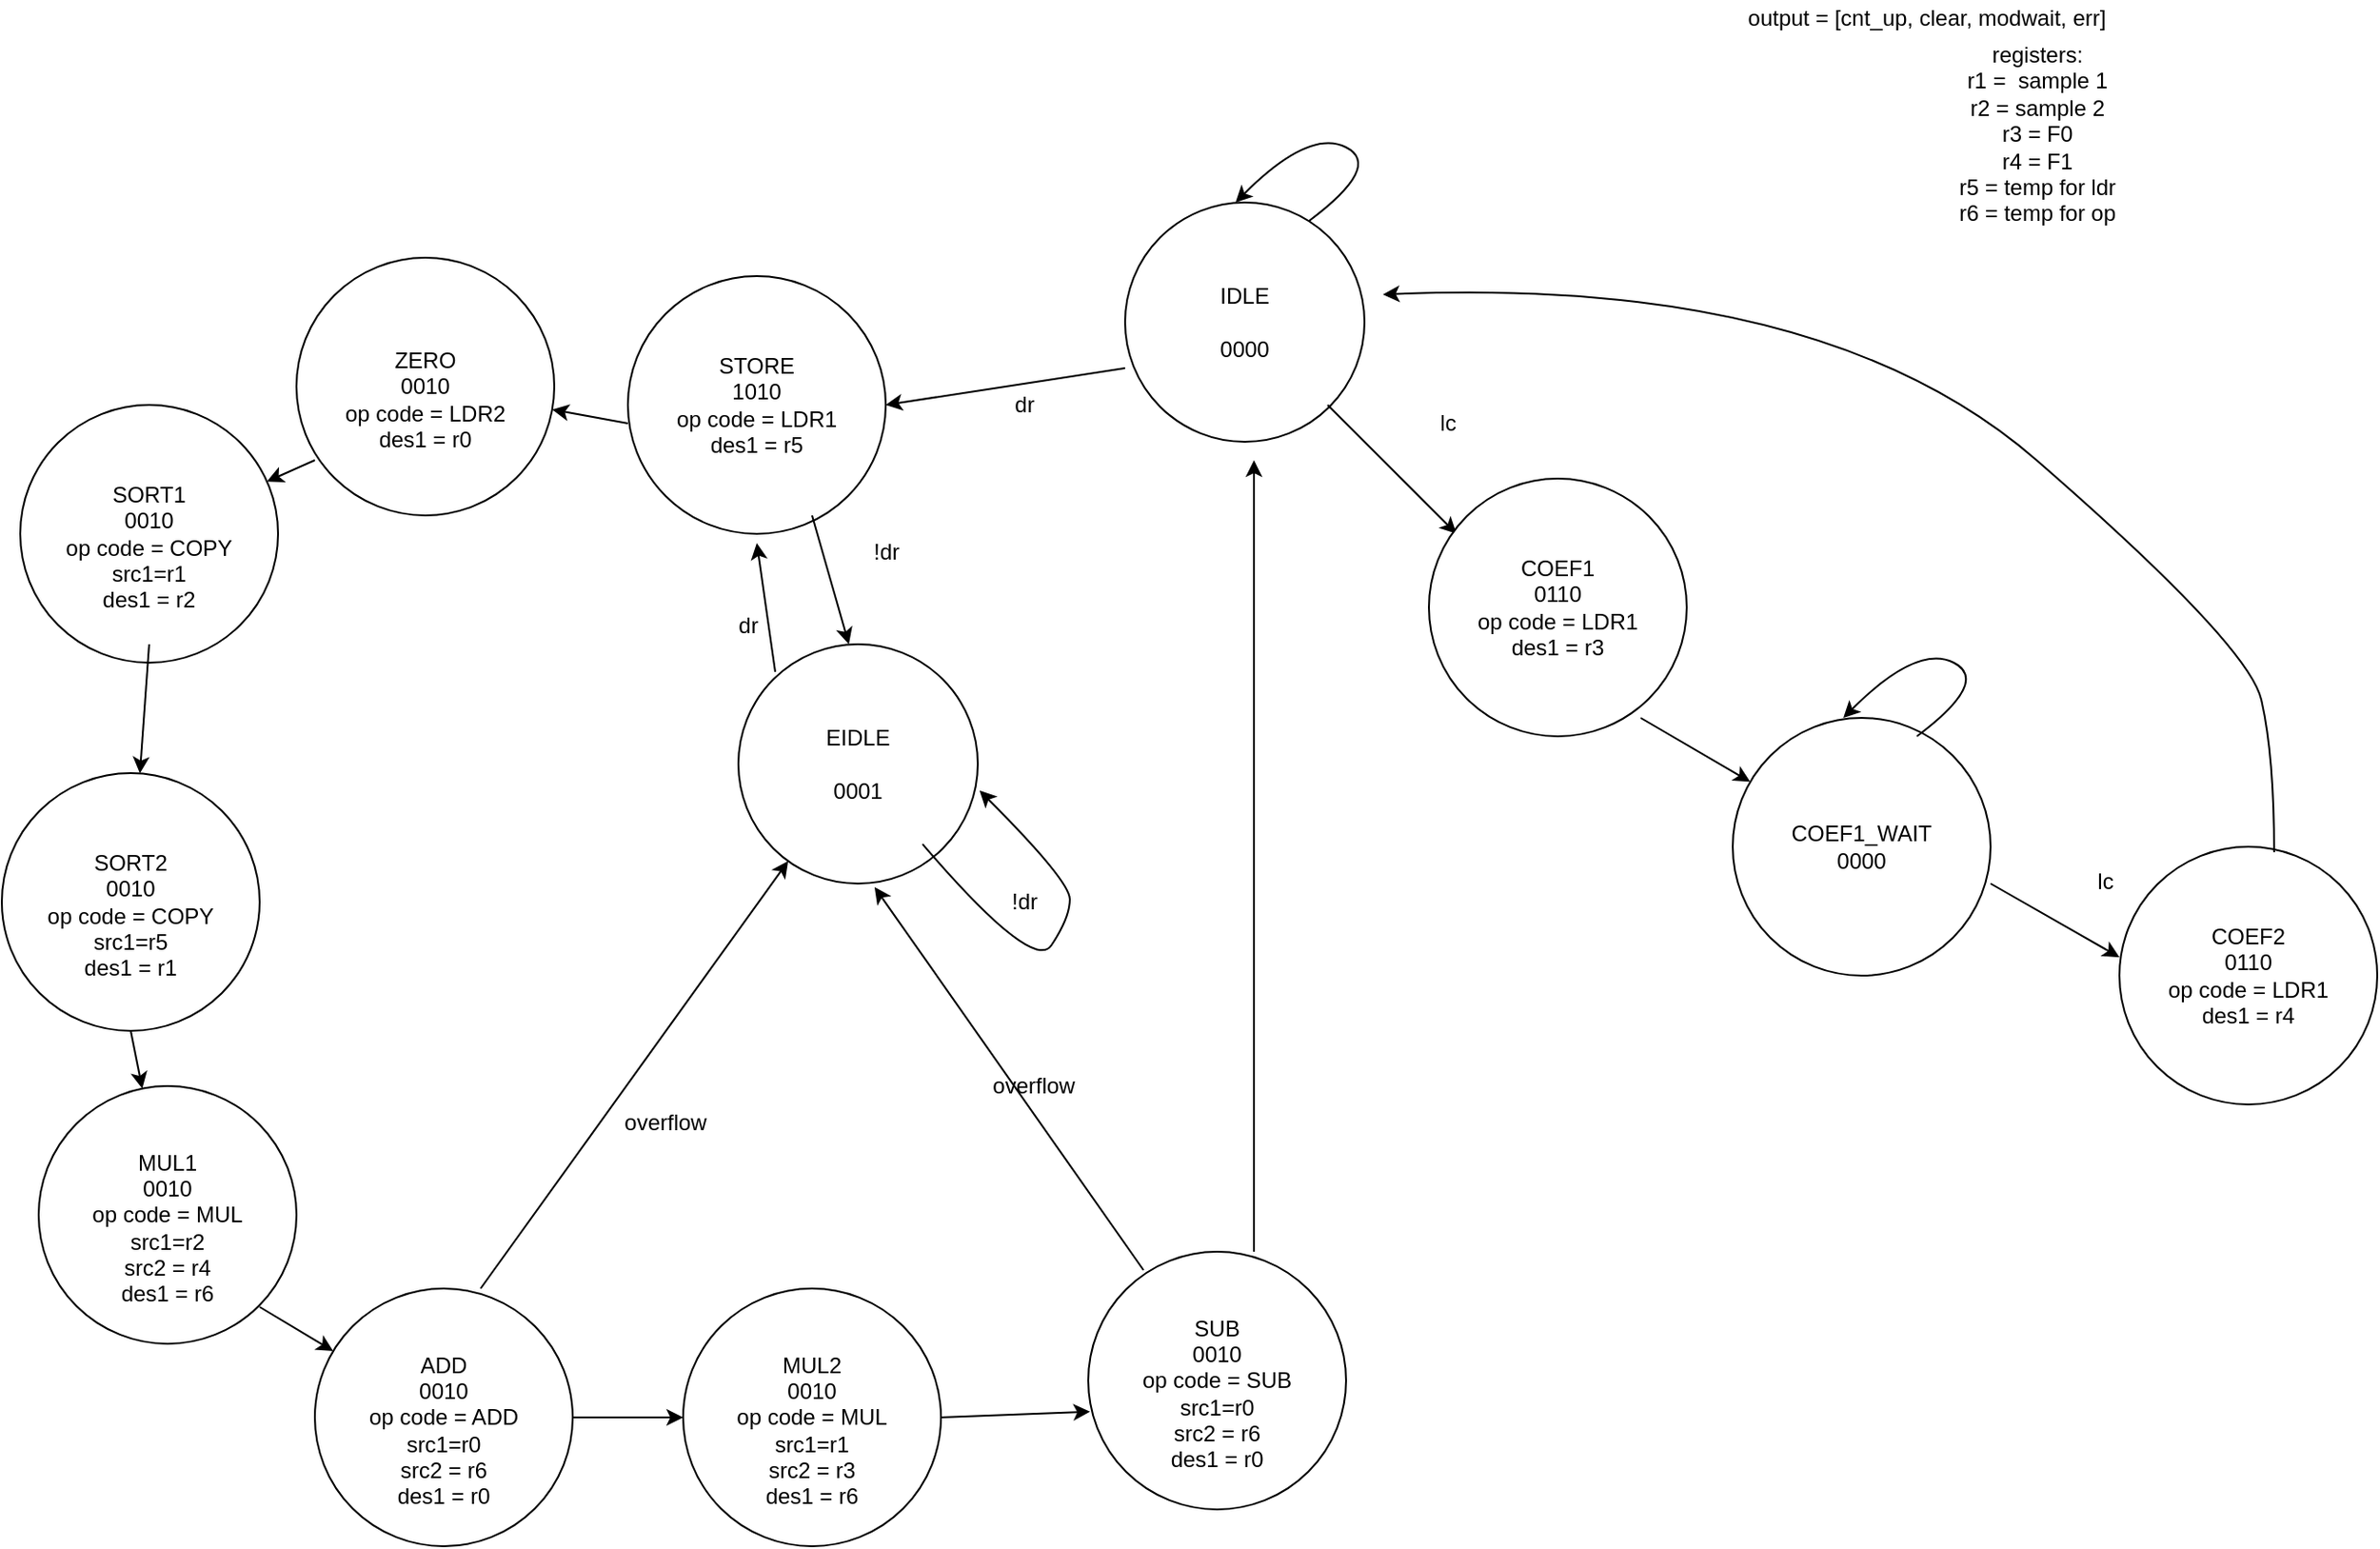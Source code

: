 <mxfile version="12.7.8" type="device"><diagram id="b5iDZmA6dQ3F5C1BYYn2" name="Page-1"><mxGraphModel dx="2512" dy="706" grid="1" gridSize="10" guides="1" tooltips="1" connect="1" arrows="1" fold="1" page="1" pageScale="1" pageWidth="850" pageHeight="1100" math="0" shadow="0"><root><mxCell id="0"/><mxCell id="1" parent="0"/><mxCell id="6gc3XwtXPZrSrcVrH5is-1" value="&lt;div&gt;IDLE&lt;/div&gt;&lt;div&gt;&lt;br&gt;&lt;/div&gt;&lt;div&gt;0000&lt;/div&gt;" style="ellipse;whiteSpace=wrap;html=1;aspect=fixed;" vertex="1" parent="1"><mxGeometry x="240" y="200" width="130" height="130" as="geometry"/></mxCell><mxCell id="6gc3XwtXPZrSrcVrH5is-3" value="&lt;div&gt;registers:&lt;/div&gt;&lt;div&gt;r1 =&amp;nbsp; sample 1&lt;/div&gt;&lt;div&gt;r2 = sample 2&lt;/div&gt;&lt;div&gt;r3 = F0&lt;/div&gt;&lt;div&gt;r4 = F1&lt;/div&gt;&lt;div&gt;r5 = temp for ldr&lt;/div&gt;&lt;div&gt;r6 = temp for op&lt;br&gt;&lt;/div&gt;&lt;div&gt;&lt;br&gt;&lt;/div&gt;" style="text;html=1;align=center;verticalAlign=middle;resizable=0;points=[];autosize=1;" vertex="1" parent="1"><mxGeometry x="685" y="110" width="100" height="120" as="geometry"/></mxCell><mxCell id="6gc3XwtXPZrSrcVrH5is-4" value="" style="endArrow=classic;html=1;" edge="1" parent="1"><mxGeometry width="50" height="50" relative="1" as="geometry"><mxPoint x="350" y="310" as="sourcePoint"/><mxPoint x="420" y="380" as="targetPoint"/></mxGeometry></mxCell><mxCell id="6gc3XwtXPZrSrcVrH5is-5" value="output = [cnt_up, clear, modwait, err]" style="text;html=1;align=center;verticalAlign=middle;resizable=0;points=[];autosize=1;" vertex="1" parent="1"><mxGeometry x="570" y="90" width="210" height="20" as="geometry"/></mxCell><mxCell id="6gc3XwtXPZrSrcVrH5is-7" value="lc" style="text;html=1;align=center;verticalAlign=middle;resizable=0;points=[];autosize=1;" vertex="1" parent="1"><mxGeometry x="405" y="310" width="20" height="20" as="geometry"/></mxCell><mxCell id="6gc3XwtXPZrSrcVrH5is-8" value="&lt;div&gt;COEF1&lt;/div&gt;&lt;div&gt;0110&lt;/div&gt;&lt;div&gt;op code = LDR1&lt;br&gt;&lt;/div&gt;&lt;div&gt;des1 = r3&lt;br&gt;&lt;/div&gt;" style="ellipse;whiteSpace=wrap;html=1;aspect=fixed;" vertex="1" parent="1"><mxGeometry x="405" y="350" width="140" height="140" as="geometry"/></mxCell><mxCell id="6gc3XwtXPZrSrcVrH5is-9" value="&lt;div&gt;COEF1_WAIT&lt;/div&gt;&lt;div&gt;0000&lt;br&gt;&lt;/div&gt;" style="ellipse;whiteSpace=wrap;html=1;aspect=fixed;" vertex="1" parent="1"><mxGeometry x="570" y="480" width="140" height="140" as="geometry"/></mxCell><mxCell id="6gc3XwtXPZrSrcVrH5is-10" value="" style="endArrow=classic;html=1;" edge="1" parent="1" target="6gc3XwtXPZrSrcVrH5is-9"><mxGeometry width="50" height="50" relative="1" as="geometry"><mxPoint x="520" y="480" as="sourcePoint"/><mxPoint x="570" y="430" as="targetPoint"/></mxGeometry></mxCell><mxCell id="6gc3XwtXPZrSrcVrH5is-12" value="" style="curved=1;endArrow=classic;html=1;entryX=0.429;entryY=0;entryDx=0;entryDy=0;entryPerimeter=0;" edge="1" parent="1" target="6gc3XwtXPZrSrcVrH5is-9"><mxGeometry width="50" height="50" relative="1" as="geometry"><mxPoint x="670" y="490" as="sourcePoint"/><mxPoint x="720" y="440" as="targetPoint"/><Array as="points"><mxPoint x="710" y="460"/><mxPoint x="670" y="440"/></Array></mxGeometry></mxCell><mxCell id="6gc3XwtXPZrSrcVrH5is-14" value="" style="endArrow=classic;html=1;" edge="1" parent="1"><mxGeometry width="50" height="50" relative="1" as="geometry"><mxPoint x="710" y="570" as="sourcePoint"/><mxPoint x="780" y="610" as="targetPoint"/></mxGeometry></mxCell><mxCell id="6gc3XwtXPZrSrcVrH5is-16" value="&lt;div&gt;COEF2&lt;/div&gt;&lt;div&gt;0110&lt;/div&gt;&lt;div&gt;op code = LDR1&lt;br&gt;&lt;/div&gt;&lt;div&gt;des1 = r4&lt;br&gt;&lt;/div&gt;" style="ellipse;whiteSpace=wrap;html=1;aspect=fixed;" vertex="1" parent="1"><mxGeometry x="780" y="550" width="140" height="140" as="geometry"/></mxCell><mxCell id="6gc3XwtXPZrSrcVrH5is-17" value="" style="curved=1;endArrow=classic;html=1;exitX=0.6;exitY=0.021;exitDx=0;exitDy=0;exitPerimeter=0;" edge="1" parent="1" source="6gc3XwtXPZrSrcVrH5is-16"><mxGeometry width="50" height="50" relative="1" as="geometry"><mxPoint x="850" y="490" as="sourcePoint"/><mxPoint x="380" y="250" as="targetPoint"/><Array as="points"><mxPoint x="864" y="500"/><mxPoint x="850" y="440"/><mxPoint x="620" y="240"/></Array></mxGeometry></mxCell><mxCell id="6gc3XwtXPZrSrcVrH5is-18" value="lc" style="text;html=1;align=center;verticalAlign=middle;resizable=0;points=[];autosize=1;" vertex="1" parent="1"><mxGeometry x="762" y="559" width="20" height="20" as="geometry"/></mxCell><mxCell id="6gc3XwtXPZrSrcVrH5is-19" value="" style="curved=1;endArrow=classic;html=1;entryX=0.429;entryY=0;entryDx=0;entryDy=0;entryPerimeter=0;" edge="1" parent="1"><mxGeometry width="50" height="50" relative="1" as="geometry"><mxPoint x="339.94" y="210" as="sourcePoint"/><mxPoint x="300.0" y="200" as="targetPoint"/><Array as="points"><mxPoint x="379.94" y="180"/><mxPoint x="339.94" y="160"/></Array></mxGeometry></mxCell><mxCell id="6gc3XwtXPZrSrcVrH5is-20" value="" style="endArrow=classic;html=1;entryX=1;entryY=0.5;entryDx=0;entryDy=0;" edge="1" parent="1" target="6gc3XwtXPZrSrcVrH5is-21"><mxGeometry width="50" height="50" relative="1" as="geometry"><mxPoint x="240" y="290" as="sourcePoint"/><mxPoint x="170" y="360" as="targetPoint"/></mxGeometry></mxCell><mxCell id="6gc3XwtXPZrSrcVrH5is-21" value="&lt;div&gt;STORE&lt;br&gt;&lt;/div&gt;&lt;div&gt;1010&lt;/div&gt;&lt;div&gt;op code = LDR1&lt;br&gt;&lt;/div&gt;&lt;div&gt;des1 = r5&lt;/div&gt;" style="ellipse;whiteSpace=wrap;html=1;aspect=fixed;" vertex="1" parent="1"><mxGeometry x="-30" y="240" width="140" height="140" as="geometry"/></mxCell><mxCell id="6gc3XwtXPZrSrcVrH5is-22" value="dr" style="text;html=1;align=center;verticalAlign=middle;resizable=0;points=[];autosize=1;" vertex="1" parent="1"><mxGeometry x="170" y="300" width="30" height="20" as="geometry"/></mxCell><mxCell id="6gc3XwtXPZrSrcVrH5is-23" value="" style="endArrow=classic;html=1;" edge="1" parent="1"><mxGeometry width="50" height="50" relative="1" as="geometry"><mxPoint x="70" y="370" as="sourcePoint"/><mxPoint x="90" y="440" as="targetPoint"/></mxGeometry></mxCell><mxCell id="6gc3XwtXPZrSrcVrH5is-24" value="!dr" style="text;html=1;align=center;verticalAlign=middle;resizable=0;points=[];autosize=1;" vertex="1" parent="1"><mxGeometry x="95" y="380" width="30" height="20" as="geometry"/></mxCell><mxCell id="6gc3XwtXPZrSrcVrH5is-25" value="&lt;div&gt;EIDLE&lt;/div&gt;&lt;div&gt;&lt;br&gt;&lt;/div&gt;&lt;div&gt;0001&lt;/div&gt;" style="ellipse;whiteSpace=wrap;html=1;aspect=fixed;" vertex="1" parent="1"><mxGeometry x="30" y="440" width="130" height="130" as="geometry"/></mxCell><mxCell id="6gc3XwtXPZrSrcVrH5is-27" value="" style="curved=1;endArrow=classic;html=1;" edge="1" parent="1"><mxGeometry width="50" height="50" relative="1" as="geometry"><mxPoint x="130" y="548.52" as="sourcePoint"/><mxPoint x="160.962" y="519.482" as="targetPoint"/><Array as="points"><mxPoint x="190" y="618.52"/><mxPoint x="210" y="588.52"/><mxPoint x="210" y="568.52"/></Array></mxGeometry></mxCell><mxCell id="6gc3XwtXPZrSrcVrH5is-28" value="!dr" style="text;html=1;align=center;verticalAlign=middle;resizable=0;points=[];autosize=1;" vertex="1" parent="1"><mxGeometry x="170" y="570" width="30" height="20" as="geometry"/></mxCell><mxCell id="6gc3XwtXPZrSrcVrH5is-29" value="" style="endArrow=classic;html=1;" edge="1" parent="1"><mxGeometry width="50" height="50" relative="1" as="geometry"><mxPoint x="50" y="455" as="sourcePoint"/><mxPoint x="40" y="385" as="targetPoint"/></mxGeometry></mxCell><mxCell id="6gc3XwtXPZrSrcVrH5is-30" value="dr" style="text;html=1;align=center;verticalAlign=middle;resizable=0;points=[];autosize=1;" vertex="1" parent="1"><mxGeometry x="20" y="420" width="30" height="20" as="geometry"/></mxCell><mxCell id="6gc3XwtXPZrSrcVrH5is-33" value="&lt;div&gt;&lt;br&gt;&lt;/div&gt;&lt;div&gt;SORT1&lt;br&gt;&lt;/div&gt;&lt;div&gt;0010&lt;/div&gt;&lt;div&gt;op code = COPY&lt;/div&gt;&lt;div&gt;src1=r1&lt;br&gt;&lt;/div&gt;&lt;div&gt;des1 = r2&lt;/div&gt;" style="ellipse;whiteSpace=wrap;html=1;aspect=fixed;" vertex="1" parent="1"><mxGeometry x="-360" y="310" width="140" height="140" as="geometry"/></mxCell><mxCell id="6gc3XwtXPZrSrcVrH5is-34" value="&lt;div&gt;&lt;br&gt;&lt;/div&gt;&lt;div&gt;SORT2&lt;br&gt;&lt;/div&gt;&lt;div&gt;0010&lt;/div&gt;&lt;div&gt;op code = COPY&lt;/div&gt;&lt;div&gt;src1=r5&lt;br&gt;&lt;/div&gt;&lt;div&gt;des1 = r1&lt;/div&gt;" style="ellipse;whiteSpace=wrap;html=1;aspect=fixed;" vertex="1" parent="1"><mxGeometry x="-370" y="510" width="140" height="140" as="geometry"/></mxCell><mxCell id="6gc3XwtXPZrSrcVrH5is-36" value="" style="endArrow=classic;html=1;" edge="1" parent="1" target="6gc3XwtXPZrSrcVrH5is-34"><mxGeometry width="50" height="50" relative="1" as="geometry"><mxPoint x="-290" y="440" as="sourcePoint"/><mxPoint x="-160" y="420" as="targetPoint"/></mxGeometry></mxCell><mxCell id="6gc3XwtXPZrSrcVrH5is-37" value="&lt;div&gt;&lt;br&gt;&lt;/div&gt;&lt;div&gt;MUL1&lt;br&gt;&lt;/div&gt;&lt;div&gt;0010&lt;/div&gt;&lt;div&gt;op code = MUL&lt;br&gt;&lt;/div&gt;&lt;div&gt;src1=r2&lt;/div&gt;&lt;div&gt;src2 = r4&lt;br&gt;&lt;/div&gt;&lt;div&gt;des1 = r6&lt;/div&gt;" style="ellipse;whiteSpace=wrap;html=1;aspect=fixed;" vertex="1" parent="1"><mxGeometry x="-350" y="680" width="140" height="140" as="geometry"/></mxCell><mxCell id="6gc3XwtXPZrSrcVrH5is-38" value="" style="endArrow=classic;html=1;" edge="1" parent="1" target="6gc3XwtXPZrSrcVrH5is-37"><mxGeometry width="50" height="50" relative="1" as="geometry"><mxPoint x="-300" y="650" as="sourcePoint"/><mxPoint x="-250" y="600" as="targetPoint"/></mxGeometry></mxCell><mxCell id="6gc3XwtXPZrSrcVrH5is-39" value="&lt;div&gt;&lt;br&gt;&lt;/div&gt;&lt;div&gt;ADD&lt;br&gt;&lt;/div&gt;&lt;div&gt;0010&lt;/div&gt;&lt;div&gt;op code = ADD&lt;br&gt;&lt;/div&gt;&lt;div&gt;src1=r0&lt;/div&gt;&lt;div&gt;src2 = r6&lt;br&gt;&lt;/div&gt;&lt;div&gt;des1 = r0&lt;/div&gt;" style="ellipse;whiteSpace=wrap;html=1;aspect=fixed;" vertex="1" parent="1"><mxGeometry x="-200" y="790" width="140" height="140" as="geometry"/></mxCell><mxCell id="6gc3XwtXPZrSrcVrH5is-41" value="" style="endArrow=classic;html=1;" edge="1" parent="1" target="6gc3XwtXPZrSrcVrH5is-39"><mxGeometry width="50" height="50" relative="1" as="geometry"><mxPoint x="-230" y="800" as="sourcePoint"/><mxPoint x="-180" y="750" as="targetPoint"/></mxGeometry></mxCell><mxCell id="6gc3XwtXPZrSrcVrH5is-42" value="" style="endArrow=classic;html=1;" edge="1" parent="1" target="6gc3XwtXPZrSrcVrH5is-25"><mxGeometry width="50" height="50" relative="1" as="geometry"><mxPoint x="-110" y="790" as="sourcePoint"/><mxPoint x="-60" y="740" as="targetPoint"/></mxGeometry></mxCell><mxCell id="6gc3XwtXPZrSrcVrH5is-43" value="overflow" style="text;html=1;align=center;verticalAlign=middle;resizable=0;points=[];autosize=1;" vertex="1" parent="1"><mxGeometry x="-40" y="690" width="60" height="20" as="geometry"/></mxCell><mxCell id="6gc3XwtXPZrSrcVrH5is-44" value="&lt;div&gt;&lt;br&gt;&lt;/div&gt;&lt;div&gt;SUB&lt;br&gt;&lt;/div&gt;&lt;div&gt;0010&lt;/div&gt;&lt;div&gt;op code = SUB&lt;br&gt;&lt;/div&gt;&lt;div&gt;src1=r0&lt;/div&gt;&lt;div&gt;src2 = r6&lt;br&gt;&lt;/div&gt;&lt;div&gt;des1 = r0&lt;/div&gt;" style="ellipse;whiteSpace=wrap;html=1;aspect=fixed;" vertex="1" parent="1"><mxGeometry x="220" y="770" width="140" height="140" as="geometry"/></mxCell><mxCell id="6gc3XwtXPZrSrcVrH5is-45" value="&lt;div&gt;&lt;br&gt;&lt;/div&gt;&lt;div&gt;MUL2&lt;br&gt;&lt;/div&gt;&lt;div&gt;0010&lt;/div&gt;&lt;div&gt;op code = MUL&lt;br&gt;&lt;/div&gt;&lt;div&gt;src1=r1&lt;/div&gt;&lt;div&gt;src2 = r3&lt;br&gt;&lt;/div&gt;&lt;div&gt;des1 = r6&lt;/div&gt;" style="ellipse;whiteSpace=wrap;html=1;aspect=fixed;" vertex="1" parent="1"><mxGeometry y="790" width="140" height="140" as="geometry"/></mxCell><mxCell id="6gc3XwtXPZrSrcVrH5is-46" value="" style="endArrow=classic;html=1;entryX=0.569;entryY=1.015;entryDx=0;entryDy=0;entryPerimeter=0;" edge="1" parent="1" target="6gc3XwtXPZrSrcVrH5is-25"><mxGeometry width="50" height="50" relative="1" as="geometry"><mxPoint x="250" y="780" as="sourcePoint"/><mxPoint x="300" y="730" as="targetPoint"/></mxGeometry></mxCell><mxCell id="6gc3XwtXPZrSrcVrH5is-47" value="overflow" style="text;html=1;align=center;verticalAlign=middle;resizable=0;points=[];autosize=1;" vertex="1" parent="1"><mxGeometry x="160" y="670" width="60" height="20" as="geometry"/></mxCell><mxCell id="6gc3XwtXPZrSrcVrH5is-48" value="" style="endArrow=classic;html=1;entryX=0;entryY=0.5;entryDx=0;entryDy=0;" edge="1" parent="1" target="6gc3XwtXPZrSrcVrH5is-45"><mxGeometry width="50" height="50" relative="1" as="geometry"><mxPoint x="-60" y="860" as="sourcePoint"/><mxPoint x="-10" y="810" as="targetPoint"/></mxGeometry></mxCell><mxCell id="6gc3XwtXPZrSrcVrH5is-49" value="" style="endArrow=classic;html=1;entryX=0.007;entryY=0.621;entryDx=0;entryDy=0;entryPerimeter=0;" edge="1" parent="1" target="6gc3XwtXPZrSrcVrH5is-44"><mxGeometry width="50" height="50" relative="1" as="geometry"><mxPoint x="140" y="860" as="sourcePoint"/><mxPoint x="190" y="810" as="targetPoint"/></mxGeometry></mxCell><mxCell id="6gc3XwtXPZrSrcVrH5is-50" value="" style="endArrow=classic;html=1;" edge="1" parent="1"><mxGeometry width="50" height="50" relative="1" as="geometry"><mxPoint x="310" y="770" as="sourcePoint"/><mxPoint x="310" y="340" as="targetPoint"/></mxGeometry></mxCell><mxCell id="6gc3XwtXPZrSrcVrH5is-52" value="&lt;div&gt;&lt;br&gt;&lt;/div&gt;&lt;div&gt;ZERO&lt;br&gt;&lt;/div&gt;&lt;div&gt;0010&lt;/div&gt;&lt;div&gt;op code = LDR2&lt;/div&gt;&lt;div&gt;des1 = r0&lt;br&gt;&lt;/div&gt;" style="ellipse;whiteSpace=wrap;html=1;aspect=fixed;" vertex="1" parent="1"><mxGeometry x="-210" y="230" width="140" height="140" as="geometry"/></mxCell><mxCell id="6gc3XwtXPZrSrcVrH5is-55" value="" style="endArrow=classic;html=1;" edge="1" parent="1" target="6gc3XwtXPZrSrcVrH5is-52"><mxGeometry width="50" height="50" relative="1" as="geometry"><mxPoint x="-30" y="320" as="sourcePoint"/><mxPoint x="20" y="270" as="targetPoint"/></mxGeometry></mxCell><mxCell id="6gc3XwtXPZrSrcVrH5is-56" value="" style="endArrow=classic;html=1;" edge="1" parent="1" target="6gc3XwtXPZrSrcVrH5is-33"><mxGeometry width="50" height="50" relative="1" as="geometry"><mxPoint x="-200" y="340" as="sourcePoint"/><mxPoint x="-150" y="290" as="targetPoint"/></mxGeometry></mxCell></root></mxGraphModel></diagram></mxfile>